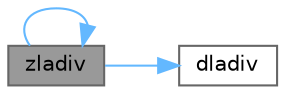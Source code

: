 digraph "zladiv"
{
 // LATEX_PDF_SIZE
  bgcolor="transparent";
  edge [fontname=Helvetica,fontsize=10,labelfontname=Helvetica,labelfontsize=10];
  node [fontname=Helvetica,fontsize=10,shape=box,height=0.2,width=0.4];
  rankdir="LR";
  Node1 [id="Node000001",label="zladiv",height=0.2,width=0.4,color="gray40", fillcolor="grey60", style="filled", fontcolor="black",tooltip="ZLADIV"];
  Node1 -> Node2 [id="edge1_Node000001_Node000002",color="steelblue1",style="solid",tooltip=" "];
  Node2 [id="Node000002",label="dladiv",height=0.2,width=0.4,color="grey40", fillcolor="white", style="filled",URL="$dladiv_8f.html#acbc97eb1922a833ffe257e1731bb0aaa",tooltip="DLADIV"];
  Node1 -> Node1 [id="edge2_Node000001_Node000001",color="steelblue1",style="solid",tooltip=" "];
}
